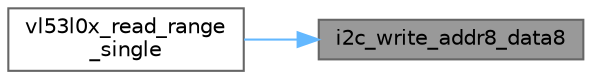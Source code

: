 digraph "i2c_write_addr8_data8"
{
 // LATEX_PDF_SIZE
  bgcolor="transparent";
  edge [fontname=Helvetica,fontsize=10,labelfontname=Helvetica,labelfontsize=10];
  node [fontname=Helvetica,fontsize=10,shape=box,height=0.2,width=0.4];
  rankdir="RL";
  Node1 [id="Node000001",label="i2c_write_addr8_data8",height=0.2,width=0.4,color="gray40", fillcolor="grey60", style="filled", fontcolor="black",tooltip=" "];
  Node1 -> Node2 [id="edge1_Node000001_Node000002",dir="back",color="steelblue1",style="solid",tooltip=" "];
  Node2 [id="Node000002",label="vl53l0x_read_range\l_single",height=0.2,width=0.4,color="grey40", fillcolor="white", style="filled",URL="$vl53l0x_8c.html#aea5fd7be09ab37bfa00378f22c488f2d",tooltip=" "];
}
